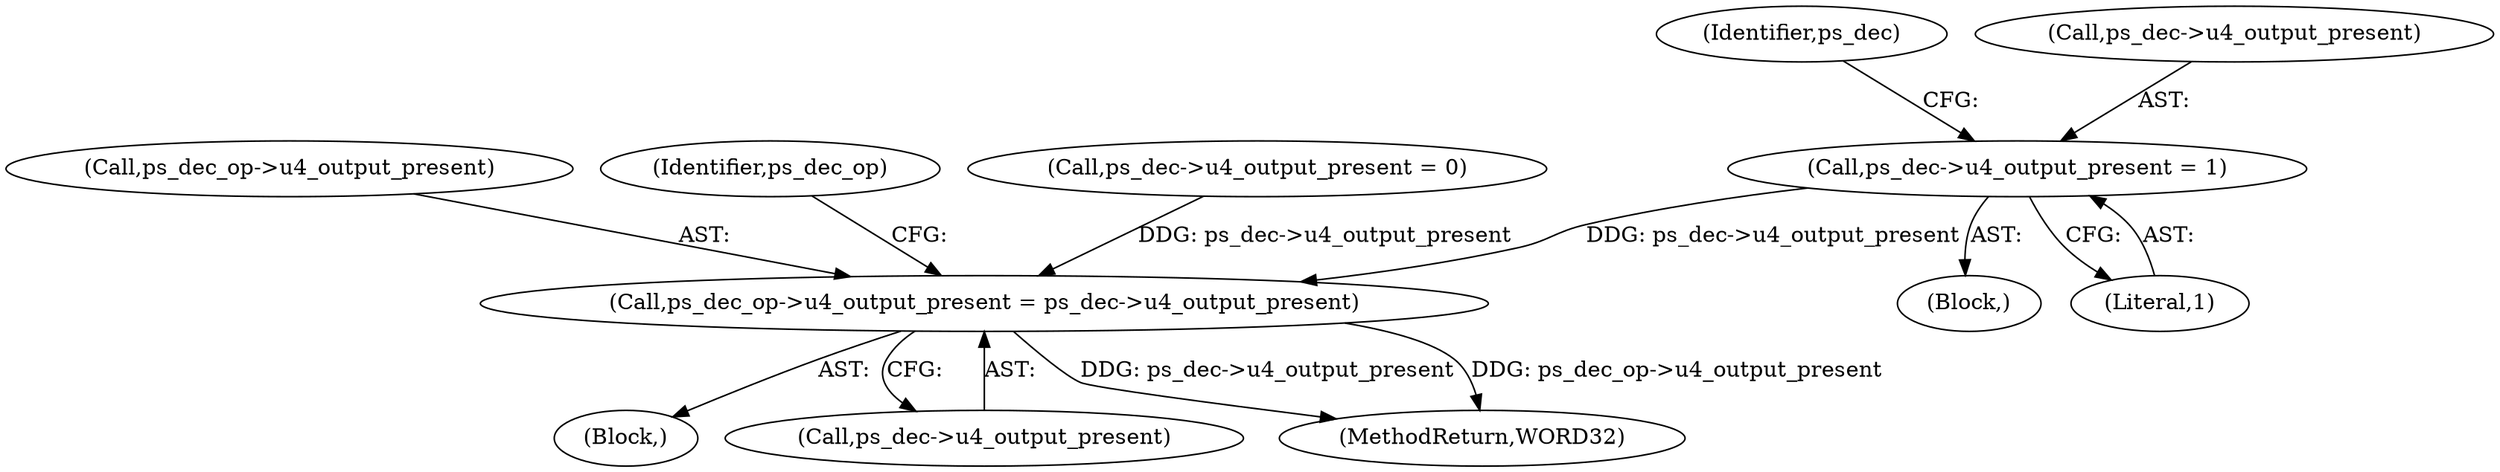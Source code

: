 digraph "0_Android_7109ce3f8f90a28ca9f0ee6e14f6ac5e414c62cf@pointer" {
"1000764" [label="(Call,ps_dec->u4_output_present = 1)"];
"1000798" [label="(Call,ps_dec_op->u4_output_present = ps_dec->u4_output_present)"];
"1000712" [label="(Block,)"];
"1000799" [label="(Call,ps_dec_op->u4_output_present)"];
"1000807" [label="(Identifier,ps_dec_op)"];
"1000764" [label="(Call,ps_dec->u4_output_present = 1)"];
"1000802" [label="(Call,ps_dec->u4_output_present)"];
"1000770" [label="(Identifier,ps_dec)"];
"1000730" [label="(Block,)"];
"1000337" [label="(Call,ps_dec->u4_output_present = 0)"];
"1000798" [label="(Call,ps_dec_op->u4_output_present = ps_dec->u4_output_present)"];
"1002160" [label="(MethodReturn,WORD32)"];
"1000765" [label="(Call,ps_dec->u4_output_present)"];
"1000768" [label="(Literal,1)"];
"1000764" -> "1000730"  [label="AST: "];
"1000764" -> "1000768"  [label="CFG: "];
"1000765" -> "1000764"  [label="AST: "];
"1000768" -> "1000764"  [label="AST: "];
"1000770" -> "1000764"  [label="CFG: "];
"1000764" -> "1000798"  [label="DDG: ps_dec->u4_output_present"];
"1000798" -> "1000712"  [label="AST: "];
"1000798" -> "1000802"  [label="CFG: "];
"1000799" -> "1000798"  [label="AST: "];
"1000802" -> "1000798"  [label="AST: "];
"1000807" -> "1000798"  [label="CFG: "];
"1000798" -> "1002160"  [label="DDG: ps_dec->u4_output_present"];
"1000798" -> "1002160"  [label="DDG: ps_dec_op->u4_output_present"];
"1000337" -> "1000798"  [label="DDG: ps_dec->u4_output_present"];
}
